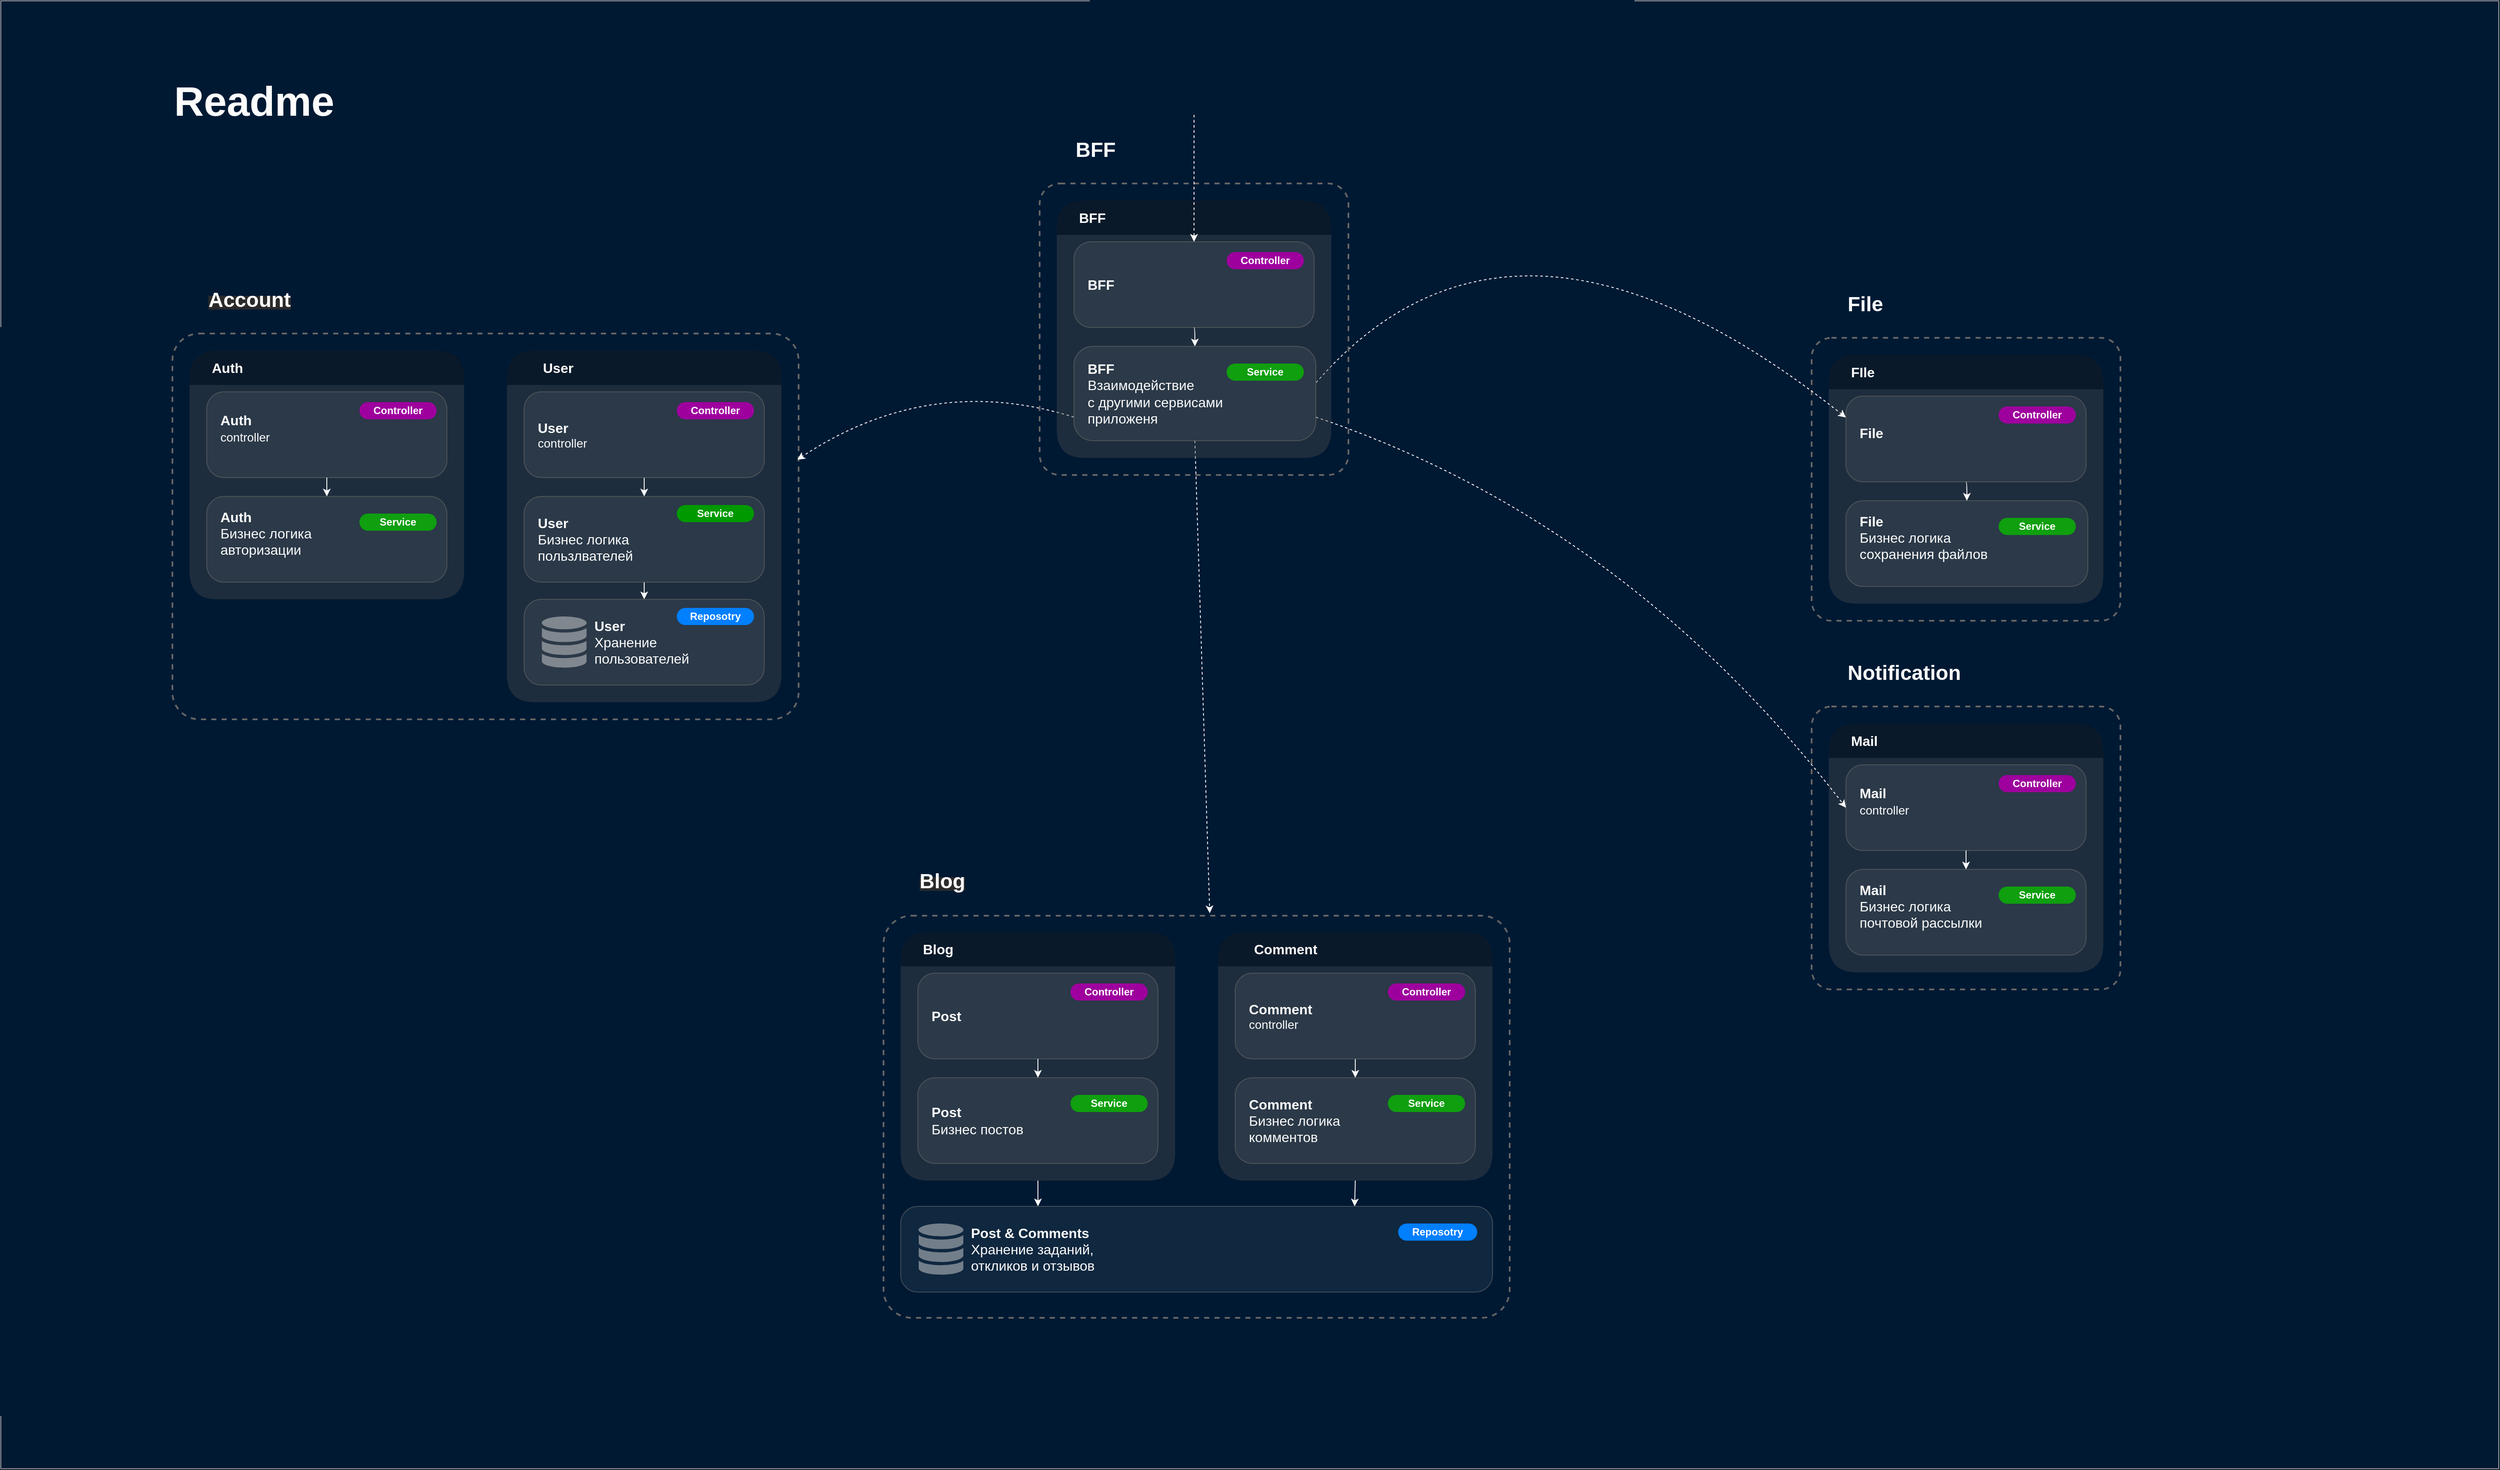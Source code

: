 <mxfile version="22.1.5" type="google">
  <diagram id="fcfWALBkcnnQIqlC6Ll8" name="Page-1">
    <mxGraphModel grid="0" page="0" gridSize="10" guides="1" tooltips="1" connect="1" arrows="1" fold="1" pageScale="1" pageWidth="2336" pageHeight="1654" background="#001933" math="0" shadow="0">
      <root>
        <mxCell id="0" />
        <mxCell id="1" parent="0" />
        <mxCell id="gALaVGoab4c4QIhG47CV-1" value="" style="rounded=0;whiteSpace=wrap;html=1;fillColor=none;strokeColor=#9C9C9C;" vertex="1" parent="1">
          <mxGeometry x="-291" y="-13" width="2912" height="1712" as="geometry" />
        </mxCell>
        <mxCell id="B4vz5LG1y9TrUV9I0_2J-86" value="" style="rounded=1;whiteSpace=wrap;html=1;dashed=1;arcSize=7;shadow=0;fillColor=none;strokeColor=#666666;fillOpacity=20;strokeWidth=2;" vertex="1" parent="1">
          <mxGeometry x="-91" y="375" width="730" height="450" as="geometry" />
        </mxCell>
        <mxCell id="B4vz5LG1y9TrUV9I0_2J-87" value="&lt;font style=&quot;font-size: 16px;&quot; color=&quot;#fcfcfc&quot;&gt;Auth&lt;/font&gt;" style="swimlane;whiteSpace=wrap;html=1;rounded=1;arcSize=27;startSize=40;swimlaneLine=1;fillOpacity=100;fillStyle=solid;fillColor=#1A1A1A;noLabel=0;container=0;collapsible=0;backgroundOutline=0;comic=0;sketch=0;glass=0;gradientColor=none;swimlaneFillColor=#4D4D4D;strokeColor=none;opacity=40;shadow=0;align=left;spacingLeft=24;" vertex="1" parent="1">
          <mxGeometry x="-71" y="395" width="320" height="290" as="geometry">
            <mxRectangle x="130" y="310" width="140" height="30" as="alternateBounds" />
          </mxGeometry>
        </mxCell>
        <mxCell id="B4vz5LG1y9TrUV9I0_2J-108" value="&lt;font style=&quot;font-size: 16px;&quot;&gt;&lt;b&gt;Auth&lt;/b&gt;&lt;br&gt;&lt;span style=&quot;font-size: 14px;&quot;&gt;controller&lt;/span&gt;&lt;br&gt;&lt;/font&gt;&lt;blockquote style=&quot;margin: 0 0 0 40px; border: none; padding: 0px;&quot;&gt;&lt;br&gt;&lt;/blockquote&gt;" style="rounded=1;whiteSpace=wrap;html=1;shadow=0;glass=0;comic=0;sketch=0;fillStyle=solid;strokeColor=#696969;fontColor=#FCFCFC;fillColor=#FFFFFF;gradientColor=none;fillOpacity=10;arcSize=20;opacity=60;align=left;spacing=16;" vertex="1" parent="B4vz5LG1y9TrUV9I0_2J-87">
          <mxGeometry x="20" y="48" width="280" height="100" as="geometry" />
        </mxCell>
        <mxCell id="B4vz5LG1y9TrUV9I0_2J-109" value="&lt;font size=&quot;1&quot; color=&quot;#ffffff&quot;&gt;&lt;b style=&quot;font-size: 12px;&quot;&gt;Controller&lt;/b&gt;&lt;/font&gt;" style="rounded=1;whiteSpace=wrap;html=1;shadow=0;glass=0;comic=0;sketch=0;fillStyle=solid;strokeColor=none;fillColor=#9E009E;arcSize=50;fillOpacity=100;" vertex="1" parent="B4vz5LG1y9TrUV9I0_2J-87">
          <mxGeometry x="198" y="60" width="90" height="20" as="geometry" />
        </mxCell>
        <mxCell id="B4vz5LG1y9TrUV9I0_2J-111" value="&lt;font size=&quot;1&quot; color=&quot;#ffffff&quot;&gt;&lt;b style=&quot;font-size: 12px;&quot;&gt;Service&lt;/b&gt;&lt;/font&gt;" style="rounded=1;whiteSpace=wrap;html=1;shadow=0;glass=0;comic=0;sketch=0;fillStyle=solid;strokeColor=none;fillColor=#009900;arcSize=50;fillOpacity=100;" vertex="1" parent="B4vz5LG1y9TrUV9I0_2J-87">
          <mxGeometry x="198" y="190" width="90" height="20" as="geometry" />
        </mxCell>
        <mxCell id="B4vz5LG1y9TrUV9I0_2J-110" value="&lt;font style=&quot;font-size: 16px;&quot;&gt;&lt;b&gt;Auth&lt;/b&gt;&lt;br&gt;Бизнес логика &lt;br&gt;авторизации&lt;br&gt;&lt;/font&gt;&lt;blockquote style=&quot;margin: 0 0 0 40px; border: none; padding: 0px;&quot;&gt;&lt;br&gt;&lt;/blockquote&gt;" style="rounded=1;whiteSpace=wrap;html=1;shadow=0;glass=0;comic=0;sketch=0;fillStyle=solid;strokeColor=#696969;fontColor=#FCFCFC;fillColor=#FFFFFF;gradientColor=none;fillOpacity=10;arcSize=20;opacity=60;align=left;spacing=16;" vertex="1" parent="1">
          <mxGeometry x="-51" y="565" width="280" height="100" as="geometry" />
        </mxCell>
        <mxCell id="B4vz5LG1y9TrUV9I0_2J-58" value="&lt;blockquote style=&quot;margin: 0 0 0 40px; border: none; padding: 0px;&quot;&gt;&lt;font style=&quot;font-size: 16px;&quot; color=&quot;#fcfcfc&quot;&gt;User&lt;/font&gt;&lt;/blockquote&gt;" style="swimlane;whiteSpace=wrap;html=1;rounded=1;arcSize=27;startSize=40;swimlaneLine=1;fillOpacity=100;fillStyle=solid;fillColor=#1A1A1A;noLabel=0;container=0;collapsible=0;backgroundOutline=0;comic=0;sketch=0;glass=0;gradientColor=none;swimlaneFillColor=#4D4D4D;strokeColor=none;opacity=40;shadow=0;align=left;" vertex="1" parent="1">
          <mxGeometry x="299" y="395" width="320" height="410" as="geometry">
            <mxRectangle x="130" y="310" width="140" height="30" as="alternateBounds" />
          </mxGeometry>
        </mxCell>
        <mxCell id="B4vz5LG1y9TrUV9I0_2J-190" style="edgeStyle=orthogonalEdgeStyle;curved=1;jumpStyle=arc;orthogonalLoop=1;jettySize=auto;html=1;exitX=0.5;exitY=1;exitDx=0;exitDy=0;entryX=0.5;entryY=0;entryDx=0;entryDy=0;strokeColor=#FAFAFA;fontSize=16;fontColor=#FFFFFF;" edge="1" parent="B4vz5LG1y9TrUV9I0_2J-58" source="B4vz5LG1y9TrUV9I0_2J-97" target="B4vz5LG1y9TrUV9I0_2J-105">
          <mxGeometry relative="1" as="geometry" />
        </mxCell>
        <mxCell id="B4vz5LG1y9TrUV9I0_2J-97" value="&lt;font style=&quot;font-size: 16px;&quot;&gt;&lt;b&gt;User&lt;/b&gt;&lt;br&gt;&lt;/font&gt;&lt;font style=&quot;font-size: 14px;&quot;&gt;controller&lt;/font&gt;" style="rounded=1;whiteSpace=wrap;html=1;shadow=0;glass=0;comic=0;sketch=0;fillStyle=solid;strokeColor=#696969;fontColor=#FCFCFC;fillColor=#FFFFFF;gradientColor=none;fillOpacity=10;arcSize=20;opacity=60;align=left;spacing=16;" vertex="1" parent="B4vz5LG1y9TrUV9I0_2J-58">
          <mxGeometry x="20" y="48" width="280" height="100" as="geometry" />
        </mxCell>
        <mxCell id="B4vz5LG1y9TrUV9I0_2J-104" value="&lt;font size=&quot;1&quot; color=&quot;#ffffff&quot;&gt;&lt;b style=&quot;font-size: 12px;&quot;&gt;Controller&lt;/b&gt;&lt;/font&gt;" style="rounded=1;whiteSpace=wrap;html=1;shadow=0;glass=0;comic=0;sketch=0;fillStyle=solid;strokeColor=none;fillColor=#9E009E;arcSize=50;fillOpacity=100;" vertex="1" parent="B4vz5LG1y9TrUV9I0_2J-58">
          <mxGeometry x="198" y="60" width="90" height="20" as="geometry" />
        </mxCell>
        <mxCell id="B4vz5LG1y9TrUV9I0_2J-191" style="edgeStyle=orthogonalEdgeStyle;curved=1;jumpStyle=arc;orthogonalLoop=1;jettySize=auto;html=1;exitX=0.5;exitY=1;exitDx=0;exitDy=0;entryX=0.5;entryY=0;entryDx=0;entryDy=0;strokeColor=#FAFAFA;fontSize=16;fontColor=#FFFFFF;" edge="1" parent="B4vz5LG1y9TrUV9I0_2J-58" source="B4vz5LG1y9TrUV9I0_2J-105" target="B4vz5LG1y9TrUV9I0_2J-129">
          <mxGeometry relative="1" as="geometry" />
        </mxCell>
        <mxCell id="B4vz5LG1y9TrUV9I0_2J-105" value="&lt;font style=&quot;font-size: 16px;&quot;&gt;&lt;b&gt;User&lt;br&gt;&lt;/b&gt;Бизнес логика &lt;br&gt;пользлвателей&lt;b&gt;&lt;br&gt;&lt;/b&gt;&lt;/font&gt;" style="rounded=1;whiteSpace=wrap;html=1;shadow=0;glass=0;comic=0;sketch=0;fillStyle=solid;strokeColor=#696969;fontColor=#FCFCFC;fillColor=#FFFFFF;gradientColor=none;fillOpacity=10;arcSize=20;opacity=60;align=left;spacing=16;" vertex="1" parent="B4vz5LG1y9TrUV9I0_2J-58">
          <mxGeometry x="20" y="170" width="280" height="100" as="geometry" />
        </mxCell>
        <mxCell id="B4vz5LG1y9TrUV9I0_2J-106" value="&lt;font color=&quot;#ffffff&quot;&gt;&lt;b&gt;Service&lt;/b&gt;&lt;/font&gt;" style="rounded=1;whiteSpace=wrap;html=1;shadow=0;glass=0;comic=0;sketch=0;fillStyle=solid;strokeColor=none;fillColor=#009900;arcSize=50;fillOpacity=100;" vertex="1" parent="B4vz5LG1y9TrUV9I0_2J-58">
          <mxGeometry x="198" y="180" width="90" height="20" as="geometry" />
        </mxCell>
        <mxCell id="B4vz5LG1y9TrUV9I0_2J-131" value="" style="group" vertex="1" connectable="0" parent="B4vz5LG1y9TrUV9I0_2J-58">
          <mxGeometry x="20" y="290" width="280" height="100" as="geometry" />
        </mxCell>
        <mxCell id="B4vz5LG1y9TrUV9I0_2J-129" value="&lt;blockquote style=&quot;margin: 0 0 0 40px; border: none; padding: 0px;&quot;&gt;&lt;blockquote style=&quot;margin: 0 0 0 40px; border: none; padding: 0px;&quot;&gt;&lt;font style=&quot;font-size: 16px;&quot;&gt;&lt;b&gt;User&lt;/b&gt;&lt;/font&gt;&lt;/blockquote&gt;&lt;blockquote style=&quot;margin: 0 0 0 40px; border: none; padding: 0px;&quot;&gt;&lt;font style=&quot;font-size: 16px;&quot;&gt;Хранение&amp;nbsp;&lt;/font&gt;&lt;/blockquote&gt;&lt;blockquote style=&quot;margin: 0 0 0 40px; border: none; padding: 0px;&quot;&gt;&lt;font style=&quot;font-size: 16px;&quot;&gt;пользователей&lt;/font&gt;&lt;/blockquote&gt;&lt;/blockquote&gt;" style="rounded=1;whiteSpace=wrap;html=1;shadow=0;glass=0;comic=0;sketch=0;fillStyle=solid;strokeColor=#696969;fontColor=#FCFCFC;fillColor=#FFFFFF;gradientColor=none;fillOpacity=10;arcSize=20;opacity=60;align=left;" vertex="1" parent="B4vz5LG1y9TrUV9I0_2J-131">
          <mxGeometry width="280" height="100" as="geometry" />
        </mxCell>
        <mxCell id="B4vz5LG1y9TrUV9I0_2J-130" value="&lt;font size=&quot;1&quot; color=&quot;#ffffff&quot;&gt;&lt;b style=&quot;font-size: 12px;&quot;&gt;Reposotry&lt;/b&gt;&lt;/font&gt;" style="rounded=1;whiteSpace=wrap;html=1;shadow=0;glass=0;comic=0;sketch=0;fillStyle=solid;strokeColor=none;fillColor=#007FFF;arcSize=50;fillOpacity=100;" vertex="1" parent="B4vz5LG1y9TrUV9I0_2J-131">
          <mxGeometry x="178" y="10" width="90" height="20" as="geometry" />
        </mxCell>
        <mxCell id="B4vz5LG1y9TrUV9I0_2J-93" value="" style="sketch=0;html=1;aspect=fixed;strokeColor=none;shadow=0;align=center;verticalAlign=top;fillColor=#D6D6D6;shape=mxgraph.gcp2.cloud_monitoring;rounded=1;glass=0;comic=0;fillStyle=solid;strokeWidth=2;fontSize=14;fontColor=#FFFFFF;opacity=50;" vertex="1" parent="B4vz5LG1y9TrUV9I0_2J-131">
          <mxGeometry x="20" y="20" width="54" height="60" as="geometry" />
        </mxCell>
        <mxCell id="B4vz5LG1y9TrUV9I0_2J-79" style="edgeStyle=orthogonalEdgeStyle;curved=1;jumpStyle=arc;orthogonalLoop=1;jettySize=auto;html=1;exitX=0.5;exitY=1;exitDx=0;exitDy=0;dashed=1;strokeColor=#FAFAFA;fontSize=14;fontColor=#FFFFFF;" edge="1" parent="1">
          <mxGeometry relative="1" as="geometry">
            <mxPoint x="464" y="615" as="sourcePoint" />
            <mxPoint x="464" y="615" as="targetPoint" />
          </mxGeometry>
        </mxCell>
        <mxCell id="B4vz5LG1y9TrUV9I0_2J-88" style="edgeStyle=orthogonalEdgeStyle;curved=1;jumpStyle=arc;orthogonalLoop=1;jettySize=auto;html=1;exitX=0.5;exitY=1;exitDx=0;exitDy=0;dashed=1;strokeColor=#FAFAFA;fontSize=14;fontColor=#FFFFFF;" edge="1" parent="1" source="B4vz5LG1y9TrUV9I0_2J-86" target="B4vz5LG1y9TrUV9I0_2J-86">
          <mxGeometry relative="1" as="geometry" />
        </mxCell>
        <mxCell id="B4vz5LG1y9TrUV9I0_2J-96" value="&lt;span style=&quot;color: rgb(252, 252, 252); font-family: Helvetica; font-style: normal; font-variant-ligatures: normal; font-variant-caps: normal; font-weight: 700; letter-spacing: normal; orphans: 2; text-align: left; text-indent: 0px; text-transform: none; widows: 2; word-spacing: 0px; -webkit-text-stroke-width: 0px; background-color: rgb(42, 42, 42); text-decoration-thickness: initial; text-decoration-style: initial; text-decoration-color: initial; float: none; display: inline !important;&quot;&gt;&lt;font style=&quot;font-size: 24px;&quot;&gt;Account&lt;/font&gt;&lt;/span&gt;" style="text;whiteSpace=wrap;html=1;fontSize=14;fontColor=#FFFFFF;" vertex="1" parent="1">
          <mxGeometry x="-51" y="315" width="70" height="40" as="geometry" />
        </mxCell>
        <mxCell id="B4vz5LG1y9TrUV9I0_2J-114" value="" style="rounded=1;whiteSpace=wrap;html=1;dashed=1;arcSize=7;shadow=0;fillColor=none;strokeColor=#666666;fillOpacity=20;strokeWidth=2;" vertex="1" parent="1">
          <mxGeometry x="738" y="1054" width="730" height="469" as="geometry" />
        </mxCell>
        <mxCell id="B4vz5LG1y9TrUV9I0_2J-186" style="edgeStyle=orthogonalEdgeStyle;curved=1;jumpStyle=arc;orthogonalLoop=1;jettySize=auto;html=1;exitX=0.5;exitY=1;exitDx=0;exitDy=0;entryX=0.232;entryY=0;entryDx=0;entryDy=0;entryPerimeter=0;strokeColor=#FAFAFA;fontSize=16;fontColor=#FFFFFF;" edge="1" parent="1" source="B4vz5LG1y9TrUV9I0_2J-115" target="B4vz5LG1y9TrUV9I0_2J-136">
          <mxGeometry relative="1" as="geometry" />
        </mxCell>
        <mxCell id="B4vz5LG1y9TrUV9I0_2J-115" value="&lt;font style=&quot;font-size: 16px;&quot; color=&quot;#fcfcfc&quot;&gt;Blog&lt;/font&gt;" style="swimlane;whiteSpace=wrap;html=1;rounded=1;arcSize=27;startSize=40;swimlaneLine=1;fillOpacity=100;fillStyle=solid;fillColor=#1A1A1A;noLabel=0;container=0;collapsible=0;backgroundOutline=0;comic=0;sketch=0;glass=0;gradientColor=none;swimlaneFillColor=#4D4D4D;strokeColor=none;opacity=40;shadow=0;align=left;spacingLeft=24;" vertex="1" parent="1">
          <mxGeometry x="758" y="1073" width="320" height="290" as="geometry">
            <mxRectangle x="130" y="310" width="140" height="30" as="alternateBounds" />
          </mxGeometry>
        </mxCell>
        <mxCell id="B4vz5LG1y9TrUV9I0_2J-116" value="&lt;span style=&quot;font-size: 16px;&quot;&gt;&lt;b&gt;Post&lt;/b&gt;&lt;/span&gt;" style="rounded=1;whiteSpace=wrap;html=1;shadow=0;glass=0;comic=0;sketch=0;fillStyle=solid;strokeColor=#696969;fontColor=#FCFCFC;fillColor=#FFFFFF;gradientColor=none;fillOpacity=10;arcSize=20;opacity=60;align=left;spacing=16;" vertex="1" parent="B4vz5LG1y9TrUV9I0_2J-115">
          <mxGeometry x="20" y="48" width="280" height="100" as="geometry" />
        </mxCell>
        <mxCell id="B4vz5LG1y9TrUV9I0_2J-117" value="&lt;font size=&quot;1&quot; color=&quot;#ffffff&quot;&gt;&lt;b style=&quot;font-size: 12px;&quot;&gt;Controller&lt;/b&gt;&lt;/font&gt;" style="rounded=1;whiteSpace=wrap;html=1;shadow=0;glass=0;comic=0;sketch=0;fillStyle=solid;strokeColor=none;fillColor=#9E009E;arcSize=50;fillOpacity=100;" vertex="1" parent="B4vz5LG1y9TrUV9I0_2J-115">
          <mxGeometry x="198" y="60" width="90" height="20" as="geometry" />
        </mxCell>
        <mxCell id="B4vz5LG1y9TrUV9I0_2J-118" value="&lt;font size=&quot;1&quot; color=&quot;#ffffff&quot;&gt;&lt;b style=&quot;font-size: 12px;&quot;&gt;Service&lt;/b&gt;&lt;/font&gt;" style="rounded=1;whiteSpace=wrap;html=1;shadow=0;glass=0;comic=0;sketch=0;fillStyle=solid;strokeColor=none;fillColor=#009900;arcSize=50;fillOpacity=100;" vertex="1" parent="B4vz5LG1y9TrUV9I0_2J-115">
          <mxGeometry x="198" y="190" width="90" height="20" as="geometry" />
        </mxCell>
        <mxCell id="B4vz5LG1y9TrUV9I0_2J-119" value="&lt;span style=&quot;font-size: 16px;&quot;&gt;&lt;b&gt;Post&lt;/b&gt;&lt;br&gt;Бизнес постов&lt;br&gt;&lt;/span&gt;" style="rounded=1;whiteSpace=wrap;html=1;shadow=0;glass=0;comic=0;sketch=0;fillStyle=solid;strokeColor=#696969;fontColor=#FCFCFC;fillColor=#FFFFFF;gradientColor=none;fillOpacity=10;arcSize=20;opacity=60;align=left;spacing=16;" vertex="1" parent="1">
          <mxGeometry x="778" y="1243" width="280" height="100" as="geometry" />
        </mxCell>
        <mxCell id="B4vz5LG1y9TrUV9I0_2J-188" style="edgeStyle=orthogonalEdgeStyle;curved=1;jumpStyle=arc;orthogonalLoop=1;jettySize=auto;html=1;exitX=0.5;exitY=1;exitDx=0;exitDy=0;entryX=0.767;entryY=0;entryDx=0;entryDy=0;entryPerimeter=0;strokeColor=#FAFAFA;fontSize=16;fontColor=#FFFFFF;" edge="1" parent="1" source="B4vz5LG1y9TrUV9I0_2J-120" target="B4vz5LG1y9TrUV9I0_2J-136">
          <mxGeometry relative="1" as="geometry" />
        </mxCell>
        <mxCell id="B4vz5LG1y9TrUV9I0_2J-120" value="&lt;blockquote style=&quot;margin: 0 0 0 40px; border: none; padding: 0px;&quot;&gt;&lt;font color=&quot;#fcfcfc&quot;&gt;&lt;span style=&quot;font-size: 16px;&quot;&gt;Comment&lt;/span&gt;&lt;/font&gt;&lt;/blockquote&gt;" style="swimlane;whiteSpace=wrap;html=1;rounded=1;arcSize=27;startSize=40;swimlaneLine=1;fillOpacity=100;fillStyle=solid;fillColor=#1A1A1A;noLabel=0;container=0;collapsible=0;backgroundOutline=0;comic=0;sketch=0;glass=0;gradientColor=none;swimlaneFillColor=#4D4D4D;strokeColor=none;opacity=40;shadow=0;align=left;" vertex="1" parent="1">
          <mxGeometry x="1128" y="1073" width="320" height="290" as="geometry">
            <mxRectangle x="130" y="310" width="140" height="30" as="alternateBounds" />
          </mxGeometry>
        </mxCell>
        <mxCell id="B4vz5LG1y9TrUV9I0_2J-187" style="edgeStyle=orthogonalEdgeStyle;curved=1;jumpStyle=arc;orthogonalLoop=1;jettySize=auto;html=1;exitX=0.5;exitY=1;exitDx=0;exitDy=0;strokeColor=#FAFAFA;fontSize=16;fontColor=#FFFFFF;" edge="1" parent="B4vz5LG1y9TrUV9I0_2J-120" source="B4vz5LG1y9TrUV9I0_2J-121" target="B4vz5LG1y9TrUV9I0_2J-134">
          <mxGeometry relative="1" as="geometry" />
        </mxCell>
        <mxCell id="B4vz5LG1y9TrUV9I0_2J-121" value="&lt;font style=&quot;font-size: 14px;&quot;&gt;&lt;span style=&quot;font-size: 16px; font-weight: 700;&quot;&gt;Comment&amp;nbsp;&lt;br&gt;&lt;/span&gt;controller&lt;/font&gt;" style="rounded=1;whiteSpace=wrap;html=1;shadow=0;glass=0;comic=0;sketch=0;fillStyle=solid;strokeColor=#696969;fontColor=#FCFCFC;fillColor=#FFFFFF;gradientColor=none;fillOpacity=10;arcSize=20;opacity=60;align=left;spacing=16;" vertex="1" parent="B4vz5LG1y9TrUV9I0_2J-120">
          <mxGeometry x="20" y="48" width="280" height="100" as="geometry" />
        </mxCell>
        <mxCell id="B4vz5LG1y9TrUV9I0_2J-122" value="&lt;font size=&quot;1&quot; color=&quot;#ffffff&quot;&gt;&lt;b style=&quot;font-size: 12px;&quot;&gt;Controller&lt;/b&gt;&lt;/font&gt;" style="rounded=1;whiteSpace=wrap;html=1;shadow=0;glass=0;comic=0;sketch=0;fillStyle=solid;strokeColor=none;fillColor=#9E009E;arcSize=50;fillOpacity=100;" vertex="1" parent="B4vz5LG1y9TrUV9I0_2J-120">
          <mxGeometry x="198" y="60" width="90" height="20" as="geometry" />
        </mxCell>
        <mxCell id="B4vz5LG1y9TrUV9I0_2J-133" value="&lt;font size=&quot;1&quot; color=&quot;#ffffff&quot;&gt;&lt;b style=&quot;font-size: 12px;&quot;&gt;Service&lt;/b&gt;&lt;/font&gt;" style="rounded=1;whiteSpace=wrap;html=1;shadow=0;glass=0;comic=0;sketch=0;fillStyle=solid;strokeColor=none;fillColor=#009900;arcSize=50;fillOpacity=100;" vertex="1" parent="B4vz5LG1y9TrUV9I0_2J-120">
          <mxGeometry x="198" y="190" width="90" height="20" as="geometry" />
        </mxCell>
        <mxCell id="B4vz5LG1y9TrUV9I0_2J-134" value="&lt;span style=&quot;font-size: 16px; font-weight: 700;&quot;&gt;Comment&lt;/span&gt;&lt;span style=&quot;font-size: 16px;&quot;&gt;&lt;br&gt;Бизнес логика &lt;br&gt;комментов&lt;br&gt;&lt;/span&gt;" style="rounded=1;whiteSpace=wrap;html=1;shadow=0;glass=0;comic=0;sketch=0;fillStyle=solid;strokeColor=#696969;fontColor=#FCFCFC;fillColor=#FFFFFF;gradientColor=none;fillOpacity=10;arcSize=20;opacity=60;align=left;spacing=16;" vertex="1" parent="B4vz5LG1y9TrUV9I0_2J-120">
          <mxGeometry x="20" y="170" width="280" height="100" as="geometry" />
        </mxCell>
        <mxCell id="B4vz5LG1y9TrUV9I0_2J-126" style="edgeStyle=orthogonalEdgeStyle;curved=1;jumpStyle=arc;orthogonalLoop=1;jettySize=auto;html=1;exitX=0.5;exitY=1;exitDx=0;exitDy=0;dashed=1;strokeColor=#FAFAFA;fontSize=14;fontColor=#FFFFFF;" edge="1" parent="1">
          <mxGeometry relative="1" as="geometry">
            <mxPoint x="1293" y="1293" as="sourcePoint" />
            <mxPoint x="1293" y="1293" as="targetPoint" />
          </mxGeometry>
        </mxCell>
        <mxCell id="B4vz5LG1y9TrUV9I0_2J-127" style="edgeStyle=orthogonalEdgeStyle;curved=1;jumpStyle=arc;orthogonalLoop=1;jettySize=auto;html=1;exitX=0.5;exitY=1;exitDx=0;exitDy=0;dashed=1;strokeColor=#FAFAFA;fontSize=14;fontColor=#FFFFFF;" edge="1" parent="1">
          <mxGeometry relative="1" as="geometry">
            <mxPoint x="1078" y="1383" as="sourcePoint" />
            <mxPoint x="1078" y="1383" as="targetPoint" />
          </mxGeometry>
        </mxCell>
        <mxCell id="B4vz5LG1y9TrUV9I0_2J-128" value="&lt;span style=&quot;color: rgb(252, 252, 252); font-family: Helvetica; font-style: normal; font-variant-ligatures: normal; font-variant-caps: normal; font-weight: 700; letter-spacing: normal; orphans: 2; text-align: left; text-indent: 0px; text-transform: none; widows: 2; word-spacing: 0px; -webkit-text-stroke-width: 0px; background-color: rgb(42, 42, 42); text-decoration-thickness: initial; text-decoration-style: initial; text-decoration-color: initial; float: none; display: inline !important;&quot;&gt;&lt;font style=&quot;font-size: 24px;&quot;&gt;Blog&lt;/font&gt;&lt;/span&gt;" style="text;whiteSpace=wrap;html=1;fontSize=14;fontColor=#FFFFFF;" vertex="1" parent="1">
          <mxGeometry x="778" y="993" width="110" height="40" as="geometry" />
        </mxCell>
        <mxCell id="B4vz5LG1y9TrUV9I0_2J-135" value="" style="group;arcSize=27;" vertex="1" connectable="0" parent="1">
          <mxGeometry x="758" y="1393" width="690" height="100" as="geometry" />
        </mxCell>
        <mxCell id="B4vz5LG1y9TrUV9I0_2J-136" value="&lt;blockquote style=&quot;margin: 0 0 0 40px; border: none; padding: 0px;&quot;&gt;&lt;blockquote style=&quot;margin: 0 0 0 40px; border: none; padding: 0px;&quot;&gt;&lt;span style=&quot;font-size: 16px;&quot;&gt;&lt;b&gt;Post &amp;amp; Comments&lt;/b&gt;&lt;/span&gt;&lt;/blockquote&gt;&lt;blockquote style=&quot;margin: 0 0 0 40px; border: none; padding: 0px;&quot;&gt;&lt;span style=&quot;font-size: 16px;&quot;&gt;Хранение заданий,&lt;/span&gt;&lt;span style=&quot;font-size: 16px;&quot;&gt;&lt;b&gt;&lt;br&gt;&lt;/b&gt;&lt;/span&gt;&lt;/blockquote&gt;&lt;blockquote style=&quot;margin: 0 0 0 40px; border: none; padding: 0px;&quot;&gt;&lt;span style=&quot;font-size: 16px;&quot;&gt;откликов и отзывов&lt;/span&gt;&lt;br&gt;&lt;/blockquote&gt;&lt;/blockquote&gt;" style="rounded=1;whiteSpace=wrap;html=1;shadow=0;glass=0;comic=0;sketch=0;fillStyle=solid;strokeColor=#696969;fontColor=#FCFCFC;fillColor=#FFFFFF;gradientColor=none;fillOpacity=10;arcSize=20;opacity=60;align=left;" vertex="1" parent="B4vz5LG1y9TrUV9I0_2J-135">
          <mxGeometry width="690.0" height="100" as="geometry" />
        </mxCell>
        <mxCell id="B4vz5LG1y9TrUV9I0_2J-137" value="" style="sketch=0;html=1;aspect=fixed;strokeColor=none;shadow=0;align=center;verticalAlign=top;fillColor=#D6D6D6;shape=mxgraph.gcp2.cloud_monitoring;rounded=1;glass=0;comic=0;fillStyle=solid;strokeWidth=2;fontSize=14;fontColor=#FFFFFF;opacity=50;" vertex="1" parent="B4vz5LG1y9TrUV9I0_2J-135">
          <mxGeometry x="20.29" y="20" width="54.0" height="60" as="geometry" />
        </mxCell>
        <mxCell id="B4vz5LG1y9TrUV9I0_2J-138" value="&lt;font size=&quot;1&quot; color=&quot;#ffffff&quot;&gt;&lt;b style=&quot;font-size: 12px;&quot;&gt;Reposotry&lt;/b&gt;&lt;/font&gt;" style="rounded=1;whiteSpace=wrap;html=1;shadow=0;glass=0;comic=0;sketch=0;fillStyle=solid;strokeColor=none;fillColor=#007FFF;arcSize=50;fillOpacity=100;" vertex="1" parent="B4vz5LG1y9TrUV9I0_2J-135">
          <mxGeometry x="579.995" y="20" width="92.196" height="20" as="geometry" />
        </mxCell>
        <mxCell id="B4vz5LG1y9TrUV9I0_2J-139" value="" style="rounded=1;whiteSpace=wrap;html=1;dashed=1;arcSize=7;shadow=0;fillColor=none;strokeColor=#666666;fillOpacity=20;strokeWidth=2;" vertex="1" parent="1">
          <mxGeometry x="1820" y="810" width="360" height="330" as="geometry" />
        </mxCell>
        <mxCell id="B4vz5LG1y9TrUV9I0_2J-140" value="&lt;font style=&quot;font-size: 16px;&quot; color=&quot;#fcfcfc&quot;&gt;Mail&lt;/font&gt;" style="swimlane;whiteSpace=wrap;html=1;rounded=1;arcSize=27;startSize=40;swimlaneLine=1;fillOpacity=100;fillStyle=solid;fillColor=#1A1A1A;noLabel=0;container=0;collapsible=0;backgroundOutline=0;comic=0;sketch=0;glass=0;gradientColor=none;swimlaneFillColor=#4D4D4D;strokeColor=none;opacity=40;shadow=0;align=left;spacingLeft=24;" vertex="1" parent="1">
          <mxGeometry x="1840" y="830" width="320" height="290" as="geometry">
            <mxRectangle x="130" y="310" width="140" height="30" as="alternateBounds" />
          </mxGeometry>
        </mxCell>
        <mxCell id="B4vz5LG1y9TrUV9I0_2J-141" value="&lt;font style=&quot;font-size: 16px;&quot;&gt;&lt;b&gt;Mail&lt;/b&gt;&lt;br&gt;&lt;span style=&quot;font-size: 14px;&quot;&gt;controller&lt;/span&gt;&lt;br&gt;&lt;/font&gt;&lt;blockquote style=&quot;margin: 0 0 0 40px; border: none; padding: 0px;&quot;&gt;&lt;br&gt;&lt;/blockquote&gt;" style="rounded=1;whiteSpace=wrap;html=1;shadow=0;glass=0;comic=0;sketch=0;fillStyle=solid;strokeColor=#696969;fontColor=#FCFCFC;fillColor=#FFFFFF;gradientColor=none;fillOpacity=10;arcSize=20;opacity=60;align=left;spacing=16;" vertex="1" parent="B4vz5LG1y9TrUV9I0_2J-140">
          <mxGeometry x="20" y="48" width="280" height="100" as="geometry" />
        </mxCell>
        <mxCell id="B4vz5LG1y9TrUV9I0_2J-142" value="&lt;font size=&quot;1&quot; color=&quot;#ffffff&quot;&gt;&lt;b style=&quot;font-size: 12px;&quot;&gt;Controller&lt;/b&gt;&lt;/font&gt;" style="rounded=1;whiteSpace=wrap;html=1;shadow=0;glass=0;comic=0;sketch=0;fillStyle=solid;strokeColor=none;fillColor=#9E009E;arcSize=50;fillOpacity=100;" vertex="1" parent="B4vz5LG1y9TrUV9I0_2J-140">
          <mxGeometry x="198" y="60" width="90" height="20" as="geometry" />
        </mxCell>
        <mxCell id="B4vz5LG1y9TrUV9I0_2J-143" value="&lt;font size=&quot;1&quot; color=&quot;#ffffff&quot;&gt;&lt;b style=&quot;font-size: 12px;&quot;&gt;Service&lt;/b&gt;&lt;/font&gt;" style="rounded=1;whiteSpace=wrap;html=1;shadow=0;glass=0;comic=0;sketch=0;fillStyle=solid;strokeColor=none;fillColor=#009900;arcSize=50;fillOpacity=100;" vertex="1" parent="B4vz5LG1y9TrUV9I0_2J-140">
          <mxGeometry x="198" y="190" width="90" height="20" as="geometry" />
        </mxCell>
        <mxCell id="B4vz5LG1y9TrUV9I0_2J-144" value="&lt;font style=&quot;font-size: 16px;&quot;&gt;&lt;b&gt;Mail&lt;/b&gt;&lt;br&gt;Бизнес логика &lt;br&gt;почтовой рассылки&lt;br&gt;&lt;/font&gt;&lt;blockquote style=&quot;margin: 0 0 0 40px; border: none; padding: 0px;&quot;&gt;&lt;br&gt;&lt;/blockquote&gt;" style="rounded=1;whiteSpace=wrap;html=1;shadow=0;glass=0;comic=0;sketch=0;fillStyle=solid;strokeColor=#696969;fontColor=#FCFCFC;fillColor=#FFFFFF;gradientColor=none;fillOpacity=10;arcSize=20;opacity=60;align=left;spacing=16;" vertex="1" parent="1">
          <mxGeometry x="1860" y="1000" width="280" height="100" as="geometry" />
        </mxCell>
        <mxCell id="B4vz5LG1y9TrUV9I0_2J-155" style="edgeStyle=orthogonalEdgeStyle;curved=1;jumpStyle=arc;orthogonalLoop=1;jettySize=auto;html=1;exitX=0.5;exitY=1;exitDx=0;exitDy=0;dashed=1;strokeColor=#FAFAFA;fontSize=14;fontColor=#FFFFFF;" edge="1" parent="1">
          <mxGeometry relative="1" as="geometry">
            <mxPoint x="1508" y="1023" as="sourcePoint" />
            <mxPoint x="1508" y="1023" as="targetPoint" />
          </mxGeometry>
        </mxCell>
        <mxCell id="B4vz5LG1y9TrUV9I0_2J-156" value="&lt;font color=&quot;#fcfcfc&quot;&gt;&lt;span style=&quot;font-size: 24px;&quot;&gt;&lt;b&gt;Notification&lt;/b&gt;&lt;/span&gt;&lt;/font&gt;" style="text;whiteSpace=wrap;html=1;fontSize=14;fontColor=#FFFFFF;" vertex="1" parent="1">
          <mxGeometry x="1860" y="750" width="70" height="40" as="geometry" />
        </mxCell>
        <mxCell id="B4vz5LG1y9TrUV9I0_2J-160" value="" style="rounded=1;whiteSpace=wrap;html=1;dashed=1;arcSize=7;shadow=0;fillColor=none;strokeColor=#666666;fillOpacity=20;strokeWidth=2;" vertex="1" parent="1">
          <mxGeometry x="1820" y="380" width="360" height="330" as="geometry" />
        </mxCell>
        <mxCell id="B4vz5LG1y9TrUV9I0_2J-161" value="&lt;font style=&quot;font-size: 16px;&quot; color=&quot;#fcfcfc&quot;&gt;FIle&lt;/font&gt;" style="swimlane;whiteSpace=wrap;html=1;rounded=1;arcSize=27;startSize=40;swimlaneLine=1;fillOpacity=100;fillStyle=solid;fillColor=#1A1A1A;noLabel=0;container=0;collapsible=0;backgroundOutline=0;comic=0;sketch=0;glass=0;gradientColor=none;swimlaneFillColor=#4D4D4D;strokeColor=none;opacity=40;shadow=0;align=left;spacingLeft=24;" vertex="1" parent="1">
          <mxGeometry x="1840" y="400" width="320" height="290" as="geometry">
            <mxRectangle x="130" y="310" width="140" height="30" as="alternateBounds" />
          </mxGeometry>
        </mxCell>
        <mxCell id="B4vz5LG1y9TrUV9I0_2J-162" value="&lt;font style=&quot;font-size: 16px;&quot;&gt;&lt;b&gt;File&lt;/b&gt;&lt;br&gt;&lt;/font&gt;&lt;blockquote style=&quot;margin: 0 0 0 40px; border: none; padding: 0px;&quot;&gt;&lt;br&gt;&lt;/blockquote&gt;" style="rounded=1;whiteSpace=wrap;html=1;shadow=0;glass=0;comic=0;sketch=0;fillStyle=solid;strokeColor=#696969;fontColor=#FCFCFC;fillColor=#FFFFFF;gradientColor=none;fillOpacity=10;arcSize=20;opacity=60;align=left;spacing=16;" vertex="1" parent="B4vz5LG1y9TrUV9I0_2J-161">
          <mxGeometry x="20" y="48" width="280" height="100" as="geometry" />
        </mxCell>
        <mxCell id="B4vz5LG1y9TrUV9I0_2J-163" value="&lt;font size=&quot;1&quot; color=&quot;#ffffff&quot;&gt;&lt;b style=&quot;font-size: 12px;&quot;&gt;Controller&lt;/b&gt;&lt;/font&gt;" style="rounded=1;whiteSpace=wrap;html=1;shadow=0;glass=0;comic=0;sketch=0;fillStyle=solid;strokeColor=none;fillColor=#9E009E;arcSize=50;fillOpacity=100;" vertex="1" parent="B4vz5LG1y9TrUV9I0_2J-161">
          <mxGeometry x="198" y="60" width="90" height="20" as="geometry" />
        </mxCell>
        <mxCell id="B4vz5LG1y9TrUV9I0_2J-164" value="&lt;font size=&quot;1&quot; color=&quot;#ffffff&quot;&gt;&lt;b style=&quot;font-size: 12px;&quot;&gt;Service&lt;/b&gt;&lt;/font&gt;" style="rounded=1;whiteSpace=wrap;html=1;shadow=0;glass=0;comic=0;sketch=0;fillStyle=solid;strokeColor=none;fillColor=#009900;arcSize=50;fillOpacity=100;" vertex="1" parent="B4vz5LG1y9TrUV9I0_2J-161">
          <mxGeometry x="198" y="190" width="90" height="20" as="geometry" />
        </mxCell>
        <mxCell id="B4vz5LG1y9TrUV9I0_2J-165" value="&lt;font style=&quot;font-size: 16px;&quot;&gt;&lt;b&gt;File&lt;/b&gt;&lt;br&gt;Бизнес логика &lt;br&gt;сохранения файлов&lt;br&gt;&lt;/font&gt;&lt;blockquote style=&quot;margin: 0 0 0 40px; border: none; padding: 0px;&quot;&gt;&lt;br&gt;&lt;/blockquote&gt;" style="rounded=1;whiteSpace=wrap;html=1;shadow=0;glass=0;comic=0;sketch=0;fillStyle=solid;strokeColor=#696969;fontColor=#FCFCFC;fillColor=#FFFFFF;gradientColor=none;fillOpacity=10;arcSize=20;opacity=60;align=left;spacing=16;" vertex="1" parent="1">
          <mxGeometry x="1860" y="570" width="282" height="100" as="geometry" />
        </mxCell>
        <mxCell id="B4vz5LG1y9TrUV9I0_2J-166" style="edgeStyle=orthogonalEdgeStyle;curved=1;jumpStyle=arc;orthogonalLoop=1;jettySize=auto;html=1;exitX=0.5;exitY=1;exitDx=0;exitDy=0;dashed=1;strokeColor=#FAFAFA;fontSize=14;fontColor=#FFFFFF;" edge="1" parent="1" source="B4vz5LG1y9TrUV9I0_2J-160" target="B4vz5LG1y9TrUV9I0_2J-160">
          <mxGeometry relative="1" as="geometry" />
        </mxCell>
        <mxCell id="B4vz5LG1y9TrUV9I0_2J-167" value="&lt;font color=&quot;#fcfcfc&quot;&gt;&lt;span style=&quot;font-size: 24px;&quot;&gt;&lt;b&gt;File&lt;/b&gt;&lt;/span&gt;&lt;/font&gt;" style="text;whiteSpace=wrap;html=1;fontSize=14;fontColor=#FFFFFF;" vertex="1" parent="1">
          <mxGeometry x="1860" y="320" width="70" height="40" as="geometry" />
        </mxCell>
        <mxCell id="B4vz5LG1y9TrUV9I0_2J-171" value="" style="endArrow=classic;html=1;dashed=1;strokeColor=#FAFAFA;fontSize=16;fontColor=#FFFFFF;curved=1;jumpStyle=arc;entryX=0.521;entryY=-0.006;entryDx=0;entryDy=0;entryPerimeter=0;exitX=0.5;exitY=1;exitDx=0;exitDy=0;" edge="1" parent="1" source="B4vz5LG1y9TrUV9I0_2J-219" target="B4vz5LG1y9TrUV9I0_2J-114">
          <mxGeometry width="50" height="50" relative="1" as="geometry">
            <mxPoint x="1209.09" y="960.0" as="sourcePoint" />
            <mxPoint x="1209" y="1152.8" as="targetPoint" />
            <Array as="points" />
          </mxGeometry>
        </mxCell>
        <mxCell id="B4vz5LG1y9TrUV9I0_2J-173" value="" style="endArrow=classic;html=1;dashed=1;strokeColor=#FAFAFA;fontSize=16;fontColor=#FFFFFF;curved=1;jumpStyle=arc;entryX=0.998;entryY=0.327;entryDx=0;entryDy=0;entryPerimeter=0;exitX=0;exitY=0.75;exitDx=0;exitDy=0;" edge="1" parent="1" source="B4vz5LG1y9TrUV9I0_2J-219" target="B4vz5LG1y9TrUV9I0_2J-86">
          <mxGeometry width="50" height="50" relative="1" as="geometry">
            <mxPoint x="359.09" y="960" as="sourcePoint" />
            <mxPoint x="359" y="1152.8" as="targetPoint" />
            <Array as="points">
              <mxPoint x="792" y="420" />
            </Array>
          </mxGeometry>
        </mxCell>
        <mxCell id="B4vz5LG1y9TrUV9I0_2J-174" value="" style="endArrow=classic;html=1;dashed=1;strokeColor=#FAFAFA;fontSize=16;fontColor=#FFFFFF;curved=1;jumpStyle=arc;entryX=0;entryY=0.5;entryDx=0;entryDy=0;exitX=1;exitY=0.75;exitDx=0;exitDy=0;" edge="1" parent="1" source="B4vz5LG1y9TrUV9I0_2J-219" target="B4vz5LG1y9TrUV9I0_2J-141">
          <mxGeometry width="50" height="50" relative="1" as="geometry">
            <mxPoint x="1670" y="818" as="sourcePoint" />
            <mxPoint x="1590" y="862.8" as="targetPoint" />
            <Array as="points">
              <mxPoint x="1602" y="594" />
            </Array>
          </mxGeometry>
        </mxCell>
        <mxCell id="B4vz5LG1y9TrUV9I0_2J-175" value="" style="endArrow=classic;html=1;dashed=1;strokeColor=#FAFAFA;fontSize=16;fontColor=#FFFFFF;curved=1;jumpStyle=arc;entryX=0;entryY=0.25;entryDx=0;entryDy=0;exitX=1.001;exitY=0.385;exitDx=0;exitDy=0;exitPerimeter=0;" edge="1" parent="1" source="B4vz5LG1y9TrUV9I0_2J-219" target="B4vz5LG1y9TrUV9I0_2J-162">
          <mxGeometry width="50" height="50" relative="1" as="geometry">
            <mxPoint x="1250" y="420" as="sourcePoint" />
            <mxPoint x="1848" y="390" as="targetPoint" />
            <Array as="points">
              <mxPoint x="1474" y="166" />
            </Array>
          </mxGeometry>
        </mxCell>
        <mxCell id="B4vz5LG1y9TrUV9I0_2J-179" style="edgeStyle=orthogonalEdgeStyle;curved=1;jumpStyle=arc;orthogonalLoop=1;jettySize=auto;html=1;exitX=0.5;exitY=1;exitDx=0;exitDy=0;entryX=0.5;entryY=0;entryDx=0;entryDy=0;strokeColor=#FAFAFA;fontSize=16;fontColor=#FFFFFF;" edge="1" parent="1" source="B4vz5LG1y9TrUV9I0_2J-162" target="B4vz5LG1y9TrUV9I0_2J-165">
          <mxGeometry relative="1" as="geometry" />
        </mxCell>
        <mxCell id="B4vz5LG1y9TrUV9I0_2J-184" style="edgeStyle=orthogonalEdgeStyle;curved=1;jumpStyle=arc;orthogonalLoop=1;jettySize=auto;html=1;exitX=0.5;exitY=1;exitDx=0;exitDy=0;strokeColor=#FAFAFA;fontSize=16;fontColor=#FFFFFF;" edge="1" parent="1" source="B4vz5LG1y9TrUV9I0_2J-141" target="B4vz5LG1y9TrUV9I0_2J-144">
          <mxGeometry relative="1" as="geometry" />
        </mxCell>
        <mxCell id="B4vz5LG1y9TrUV9I0_2J-185" style="edgeStyle=orthogonalEdgeStyle;curved=1;jumpStyle=arc;orthogonalLoop=1;jettySize=auto;html=1;exitX=0.5;exitY=1;exitDx=0;exitDy=0;strokeColor=#FAFAFA;fontSize=16;fontColor=#FFFFFF;" edge="1" parent="1" source="B4vz5LG1y9TrUV9I0_2J-116" target="B4vz5LG1y9TrUV9I0_2J-119">
          <mxGeometry relative="1" as="geometry" />
        </mxCell>
        <mxCell id="B4vz5LG1y9TrUV9I0_2J-189" style="edgeStyle=orthogonalEdgeStyle;curved=1;jumpStyle=arc;orthogonalLoop=1;jettySize=auto;html=1;exitX=0.5;exitY=1;exitDx=0;exitDy=0;entryX=0.5;entryY=0;entryDx=0;entryDy=0;strokeColor=#FAFAFA;fontSize=16;fontColor=#FFFFFF;" edge="1" parent="1" source="B4vz5LG1y9TrUV9I0_2J-108" target="B4vz5LG1y9TrUV9I0_2J-110">
          <mxGeometry relative="1" as="geometry" />
        </mxCell>
        <mxCell id="B4vz5LG1y9TrUV9I0_2J-210" value="" style="rounded=1;whiteSpace=wrap;html=1;dashed=1;arcSize=7;shadow=0;fillColor=none;strokeColor=#666666;fillOpacity=20;strokeWidth=2;" vertex="1" parent="1">
          <mxGeometry x="920" y="200" width="360" height="340" as="geometry" />
        </mxCell>
        <mxCell id="B4vz5LG1y9TrUV9I0_2J-211" value="&lt;font style=&quot;font-size: 16px;&quot; color=&quot;#fcfcfc&quot;&gt;BFF&lt;/font&gt;" style="swimlane;whiteSpace=wrap;html=1;rounded=1;arcSize=27;startSize=40;swimlaneLine=1;fillOpacity=100;fillStyle=solid;fillColor=#1A1A1A;noLabel=0;container=0;collapsible=0;backgroundOutline=0;comic=0;sketch=0;glass=0;gradientColor=none;swimlaneFillColor=#4D4D4D;strokeColor=none;opacity=40;shadow=0;align=left;spacingLeft=24;" vertex="1" parent="1">
          <mxGeometry x="940" y="220" width="320" height="300" as="geometry">
            <mxRectangle x="130" y="310" width="140" height="30" as="alternateBounds" />
          </mxGeometry>
        </mxCell>
        <mxCell id="B4vz5LG1y9TrUV9I0_2J-212" value="&lt;span style=&quot;font-size: 16px;&quot;&gt;&lt;b&gt;BFF&lt;/b&gt;&lt;/span&gt;" style="rounded=1;whiteSpace=wrap;html=1;shadow=0;glass=0;comic=0;sketch=0;fillStyle=solid;strokeColor=#696969;fontColor=#FCFCFC;fillColor=#FFFFFF;gradientColor=none;fillOpacity=10;arcSize=20;opacity=60;align=left;spacing=16;" vertex="1" parent="B4vz5LG1y9TrUV9I0_2J-211">
          <mxGeometry x="20" y="48" width="280" height="100" as="geometry" />
        </mxCell>
        <mxCell id="B4vz5LG1y9TrUV9I0_2J-213" value="&lt;font size=&quot;1&quot; color=&quot;#ffffff&quot;&gt;&lt;b style=&quot;font-size: 12px;&quot;&gt;Controller&lt;/b&gt;&lt;/font&gt;" style="rounded=1;whiteSpace=wrap;html=1;shadow=0;glass=0;comic=0;sketch=0;fillStyle=solid;strokeColor=none;fillColor=#9E009E;arcSize=50;fillOpacity=100;" vertex="1" parent="B4vz5LG1y9TrUV9I0_2J-211">
          <mxGeometry x="198" y="60" width="90" height="20" as="geometry" />
        </mxCell>
        <mxCell id="B4vz5LG1y9TrUV9I0_2J-214" value="&lt;font size=&quot;1&quot; color=&quot;#ffffff&quot;&gt;&lt;b style=&quot;font-size: 12px;&quot;&gt;Service&lt;/b&gt;&lt;/font&gt;" style="rounded=1;whiteSpace=wrap;html=1;shadow=0;glass=0;comic=0;sketch=0;fillStyle=solid;strokeColor=none;fillColor=#009900;arcSize=50;fillOpacity=100;" vertex="1" parent="B4vz5LG1y9TrUV9I0_2J-211">
          <mxGeometry x="198" y="190" width="90" height="20" as="geometry" />
        </mxCell>
        <mxCell id="B4vz5LG1y9TrUV9I0_2J-219" value="&lt;font style=&quot;font-size: 16px;&quot;&gt;&lt;b&gt;BFF&lt;/b&gt;&lt;br&gt;Взаимодействие &lt;br&gt;с другими сервисами &lt;br&gt;приложеня&lt;br&gt;&lt;/font&gt;" style="rounded=1;whiteSpace=wrap;html=1;shadow=0;glass=0;comic=0;sketch=0;fillStyle=solid;strokeColor=#696969;fontColor=#FCFCFC;fillColor=#FFFFFF;gradientColor=none;fillOpacity=10;arcSize=20;opacity=60;align=left;spacing=16;" vertex="1" parent="1">
          <mxGeometry x="960" y="390" width="282" height="110" as="geometry" />
        </mxCell>
        <mxCell id="B4vz5LG1y9TrUV9I0_2J-220" style="edgeStyle=orthogonalEdgeStyle;curved=1;jumpStyle=arc;orthogonalLoop=1;jettySize=auto;html=1;exitX=0.5;exitY=1;exitDx=0;exitDy=0;dashed=1;strokeColor=#FAFAFA;fontSize=14;fontColor=#FFFFFF;" edge="1" parent="1" source="B4vz5LG1y9TrUV9I0_2J-210" target="B4vz5LG1y9TrUV9I0_2J-210">
          <mxGeometry relative="1" as="geometry" />
        </mxCell>
        <mxCell id="B4vz5LG1y9TrUV9I0_2J-221" value="&lt;font color=&quot;#fcfcfc&quot;&gt;&lt;span style=&quot;font-size: 24px;&quot;&gt;&lt;b&gt;BFF&lt;/b&gt;&lt;/span&gt;&lt;/font&gt;" style="text;whiteSpace=wrap;html=1;fontSize=14;fontColor=#FFFFFF;" vertex="1" parent="1">
          <mxGeometry x="960" y="140" width="70" height="40" as="geometry" />
        </mxCell>
        <mxCell id="B4vz5LG1y9TrUV9I0_2J-222" value="" style="endArrow=classic;html=1;dashed=1;strokeColor=#FAFAFA;fontSize=16;fontColor=#FFFFFF;curved=1;jumpStyle=arc;entryX=0.5;entryY=0;entryDx=0;entryDy=0;" edge="1" parent="1" target="B4vz5LG1y9TrUV9I0_2J-212">
          <mxGeometry width="50" height="50" relative="1" as="geometry">
            <mxPoint x="1100" y="120" as="sourcePoint" />
            <mxPoint x="1242" y="320" as="targetPoint" />
          </mxGeometry>
        </mxCell>
        <mxCell id="B4vz5LG1y9TrUV9I0_2J-223" style="edgeStyle=orthogonalEdgeStyle;curved=1;jumpStyle=arc;orthogonalLoop=1;jettySize=auto;html=1;exitX=0.5;exitY=1;exitDx=0;exitDy=0;entryX=0.5;entryY=0;entryDx=0;entryDy=0;strokeColor=#FAFAFA;fontSize=16;fontColor=#FFFFFF;" edge="1" parent="1" source="B4vz5LG1y9TrUV9I0_2J-212" target="B4vz5LG1y9TrUV9I0_2J-219">
          <mxGeometry relative="1" as="geometry" />
        </mxCell>
        <mxCell id="B4vz5LG1y9TrUV9I0_2J-225" value="&lt;font style=&quot;font-size: 48px;&quot; color=&quot;#fcfcfc&quot;&gt;Readme&lt;/font&gt;" style="text;whiteSpace=wrap;html=1;fontSize=14;fontColor=#FFFFFF;fontStyle=1" vertex="1" parent="1">
          <mxGeometry x="-91" y="69" width="270" height="40" as="geometry" />
        </mxCell>
      </root>
    </mxGraphModel>
  </diagram>
</mxfile>
